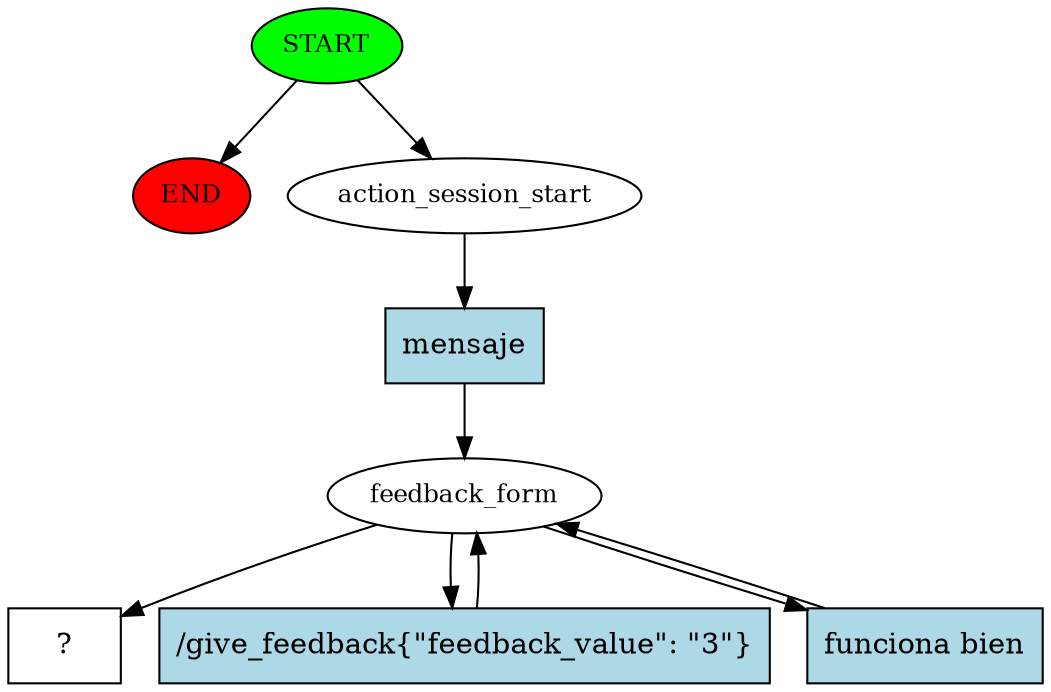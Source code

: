 digraph  {
0 [class="start active", fillcolor=green, fontsize=12, label=START, style=filled];
"-1" [class=end, fillcolor=red, fontsize=12, label=END, style=filled];
1 [class=active, fontsize=12, label=action_session_start];
2 [class=active, fontsize=12, label=feedback_form];
5 [class="intent dashed active", label="  ?  ", shape=rect];
6 [class="intent active", fillcolor=lightblue, label=mensaje, shape=rect, style=filled];
7 [class="intent active", fillcolor=lightblue, label="/give_feedback{\"feedback_value\": \"3\"}", shape=rect, style=filled];
8 [class="intent active", fillcolor=lightblue, label="funciona bien", shape=rect, style=filled];
0 -> "-1"  [class="", key=NONE, label=""];
0 -> 1  [class=active, key=NONE, label=""];
1 -> 6  [class=active, key=0];
2 -> 5  [class=active, key=NONE, label=""];
2 -> 7  [class=active, key=0];
2 -> 8  [class=active, key=0];
6 -> 2  [class=active, key=0];
7 -> 2  [class=active, key=0];
8 -> 2  [class=active, key=0];
}
